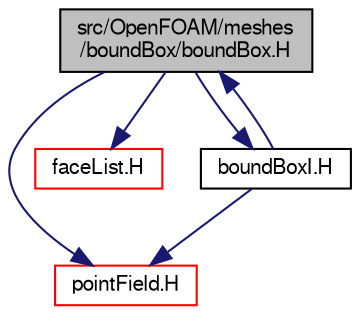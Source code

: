 digraph "src/OpenFOAM/meshes/boundBox/boundBox.H"
{
  bgcolor="transparent";
  edge [fontname="FreeSans",fontsize="10",labelfontname="FreeSans",labelfontsize="10"];
  node [fontname="FreeSans",fontsize="10",shape=record];
  Node0 [label="src/OpenFOAM/meshes\l/boundBox/boundBox.H",height=0.2,width=0.4,color="black", fillcolor="grey75", style="filled", fontcolor="black"];
  Node0 -> Node1 [color="midnightblue",fontsize="10",style="solid",fontname="FreeSans"];
  Node1 [label="pointField.H",height=0.2,width=0.4,color="red",URL="$a12062.html"];
  Node0 -> Node107 [color="midnightblue",fontsize="10",style="solid",fontname="FreeSans"];
  Node107 [label="faceList.H",height=0.2,width=0.4,color="red",URL="$a11342.html"];
  Node0 -> Node145 [color="midnightblue",fontsize="10",style="solid",fontname="FreeSans"];
  Node145 [label="boundBoxI.H",height=0.2,width=0.4,color="black",URL="$a11111.html"];
  Node145 -> Node0 [color="midnightblue",fontsize="10",style="solid",fontname="FreeSans"];
  Node145 -> Node1 [color="midnightblue",fontsize="10",style="solid",fontname="FreeSans"];
}
